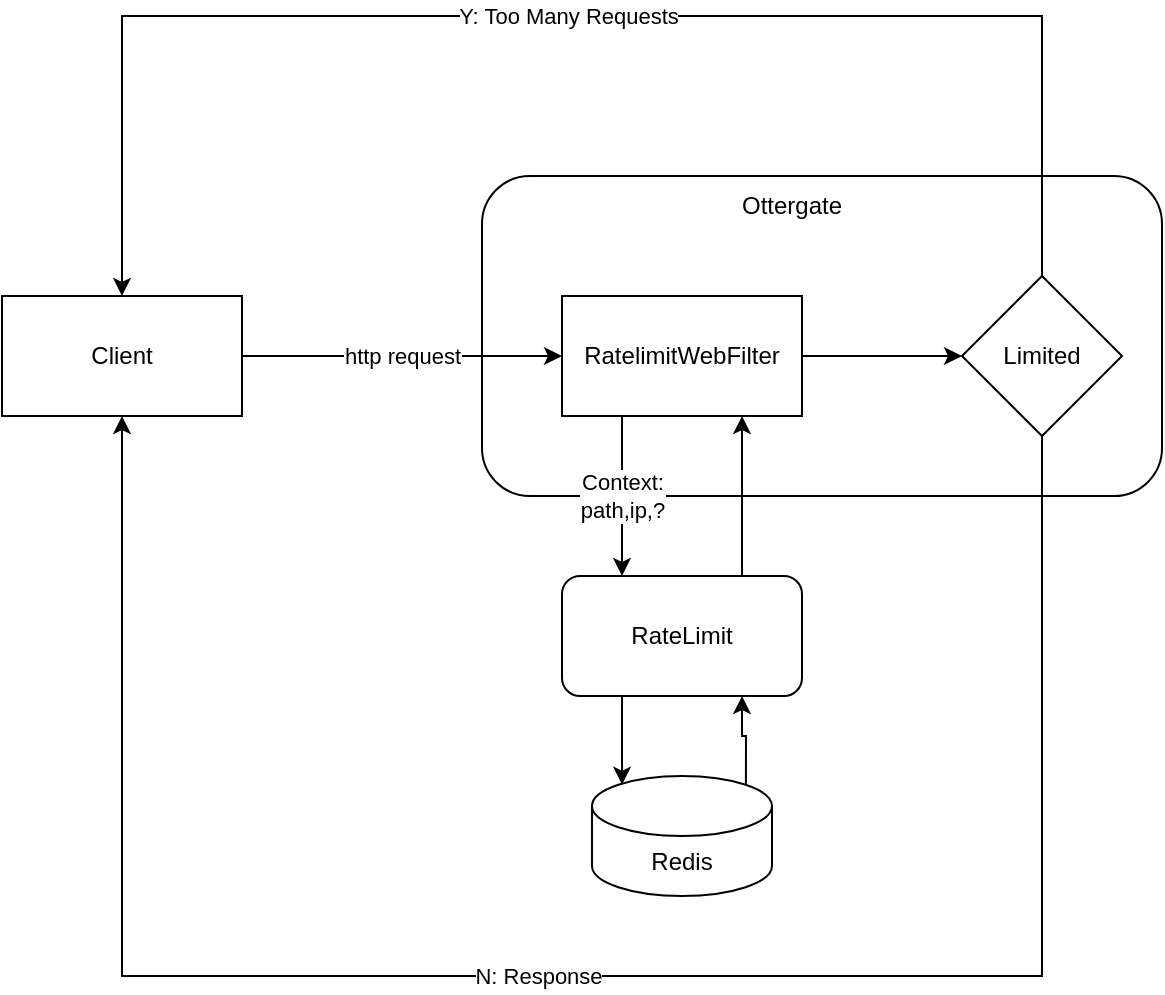 <mxfile version="21.3.0" type="github">
  <diagram name="Page-1" id="OTyftU4ntGg_i0Td_wiW">
    <mxGraphModel dx="1196" dy="1858" grid="1" gridSize="10" guides="1" tooltips="1" connect="1" arrows="1" fold="1" page="1" pageScale="1" pageWidth="850" pageHeight="1100" math="0" shadow="0">
      <root>
        <mxCell id="0" />
        <mxCell id="1" parent="0" />
        <mxCell id="fWkeWztF13i6yigVkvIa-2" value="" style="rounded=1;whiteSpace=wrap;html=1;" vertex="1" parent="1">
          <mxGeometry x="280" y="410" width="340" height="160" as="geometry" />
        </mxCell>
        <mxCell id="fWkeWztF13i6yigVkvIa-5" value="http request" style="edgeStyle=orthogonalEdgeStyle;rounded=0;orthogonalLoop=1;jettySize=auto;html=1;exitX=1;exitY=0.5;exitDx=0;exitDy=0;entryX=0;entryY=0.5;entryDx=0;entryDy=0;" edge="1" parent="1" source="fWkeWztF13i6yigVkvIa-1" target="fWkeWztF13i6yigVkvIa-3">
          <mxGeometry relative="1" as="geometry" />
        </mxCell>
        <mxCell id="fWkeWztF13i6yigVkvIa-20" style="edgeStyle=orthogonalEdgeStyle;rounded=0;orthogonalLoop=1;jettySize=auto;html=1;exitX=1;exitY=0.5;exitDx=0;exitDy=0;" edge="1" parent="1" source="fWkeWztF13i6yigVkvIa-3" target="fWkeWztF13i6yigVkvIa-6">
          <mxGeometry relative="1" as="geometry" />
        </mxCell>
        <mxCell id="fWkeWztF13i6yigVkvIa-3" value="RatelimitWebFilter" style="rounded=0;whiteSpace=wrap;html=1;" vertex="1" parent="1">
          <mxGeometry x="320" y="470" width="120" height="60" as="geometry" />
        </mxCell>
        <mxCell id="fWkeWztF13i6yigVkvIa-1" value="Client" style="rounded=0;whiteSpace=wrap;html=1;" vertex="1" parent="1">
          <mxGeometry x="40" y="470" width="120" height="60" as="geometry" />
        </mxCell>
        <mxCell id="fWkeWztF13i6yigVkvIa-7" style="edgeStyle=orthogonalEdgeStyle;rounded=0;orthogonalLoop=1;jettySize=auto;html=1;exitX=0.5;exitY=0;exitDx=0;exitDy=0;entryX=0.5;entryY=0;entryDx=0;entryDy=0;" edge="1" parent="1" source="fWkeWztF13i6yigVkvIa-6" target="fWkeWztF13i6yigVkvIa-1">
          <mxGeometry relative="1" as="geometry">
            <Array as="points">
              <mxPoint x="560" y="330" />
              <mxPoint x="100" y="330" />
            </Array>
          </mxGeometry>
        </mxCell>
        <mxCell id="fWkeWztF13i6yigVkvIa-8" value="Y: Too Many Requests" style="edgeLabel;html=1;align=center;verticalAlign=middle;resizable=0;points=[];" vertex="1" connectable="0" parent="fWkeWztF13i6yigVkvIa-7">
          <mxGeometry x="0.006" relative="1" as="geometry">
            <mxPoint as="offset" />
          </mxGeometry>
        </mxCell>
        <mxCell id="fWkeWztF13i6yigVkvIa-9" style="edgeStyle=orthogonalEdgeStyle;rounded=0;orthogonalLoop=1;jettySize=auto;html=1;exitX=0.5;exitY=1;exitDx=0;exitDy=0;entryX=0.5;entryY=1;entryDx=0;entryDy=0;" edge="1" parent="1" source="fWkeWztF13i6yigVkvIa-6" target="fWkeWztF13i6yigVkvIa-1">
          <mxGeometry relative="1" as="geometry">
            <Array as="points">
              <mxPoint x="560" y="810" />
              <mxPoint x="100" y="810" />
            </Array>
          </mxGeometry>
        </mxCell>
        <mxCell id="fWkeWztF13i6yigVkvIa-10" value="N: Response" style="edgeLabel;html=1;align=center;verticalAlign=middle;resizable=0;points=[];" vertex="1" connectable="0" parent="fWkeWztF13i6yigVkvIa-9">
          <mxGeometry x="0.035" relative="1" as="geometry">
            <mxPoint as="offset" />
          </mxGeometry>
        </mxCell>
        <mxCell id="fWkeWztF13i6yigVkvIa-6" value="Limited" style="rhombus;whiteSpace=wrap;html=1;" vertex="1" parent="1">
          <mxGeometry x="520" y="460" width="80" height="80" as="geometry" />
        </mxCell>
        <mxCell id="fWkeWztF13i6yigVkvIa-16" value="Context:&lt;br&gt;path,ip,?" style="edgeStyle=orthogonalEdgeStyle;rounded=0;orthogonalLoop=1;jettySize=auto;html=1;exitX=0.25;exitY=1;exitDx=0;exitDy=0;entryX=0.25;entryY=0;entryDx=0;entryDy=0;" edge="1" parent="1" source="fWkeWztF13i6yigVkvIa-3" target="fWkeWztF13i6yigVkvIa-13">
          <mxGeometry relative="1" as="geometry">
            <Array as="points">
              <mxPoint x="350" y="610" />
              <mxPoint x="350" y="610" />
            </Array>
          </mxGeometry>
        </mxCell>
        <mxCell id="fWkeWztF13i6yigVkvIa-17" style="edgeStyle=orthogonalEdgeStyle;rounded=0;orthogonalLoop=1;jettySize=auto;html=1;exitX=0.25;exitY=1;exitDx=0;exitDy=0;entryX=0.167;entryY=0.072;entryDx=0;entryDy=0;entryPerimeter=0;" edge="1" parent="1" source="fWkeWztF13i6yigVkvIa-13" target="fWkeWztF13i6yigVkvIa-14">
          <mxGeometry relative="1" as="geometry" />
        </mxCell>
        <mxCell id="fWkeWztF13i6yigVkvIa-19" style="edgeStyle=orthogonalEdgeStyle;rounded=0;orthogonalLoop=1;jettySize=auto;html=1;exitX=0.75;exitY=0;exitDx=0;exitDy=0;entryX=0.75;entryY=1;entryDx=0;entryDy=0;" edge="1" parent="1" source="fWkeWztF13i6yigVkvIa-13" target="fWkeWztF13i6yigVkvIa-3">
          <mxGeometry relative="1" as="geometry" />
        </mxCell>
        <mxCell id="fWkeWztF13i6yigVkvIa-13" value="RateLimit" style="rounded=1;whiteSpace=wrap;html=1;" vertex="1" parent="1">
          <mxGeometry x="320" y="610" width="120" height="60" as="geometry" />
        </mxCell>
        <mxCell id="fWkeWztF13i6yigVkvIa-18" style="edgeStyle=orthogonalEdgeStyle;rounded=0;orthogonalLoop=1;jettySize=auto;html=1;exitX=0.855;exitY=0;exitDx=0;exitDy=4.35;exitPerimeter=0;entryX=0.75;entryY=1;entryDx=0;entryDy=0;" edge="1" parent="1" source="fWkeWztF13i6yigVkvIa-14" target="fWkeWztF13i6yigVkvIa-13">
          <mxGeometry relative="1" as="geometry">
            <mxPoint x="406" y="910" as="targetPoint" />
          </mxGeometry>
        </mxCell>
        <mxCell id="fWkeWztF13i6yigVkvIa-14" value="Redis" style="shape=cylinder3;whiteSpace=wrap;html=1;boundedLbl=1;backgroundOutline=1;size=15;" vertex="1" parent="1">
          <mxGeometry x="335" y="710" width="90" height="60" as="geometry" />
        </mxCell>
        <mxCell id="fWkeWztF13i6yigVkvIa-15" value="Ottergate" style="text;html=1;strokeColor=none;fillColor=none;align=center;verticalAlign=middle;whiteSpace=wrap;rounded=0;" vertex="1" parent="1">
          <mxGeometry x="405" y="410" width="60" height="30" as="geometry" />
        </mxCell>
      </root>
    </mxGraphModel>
  </diagram>
</mxfile>
